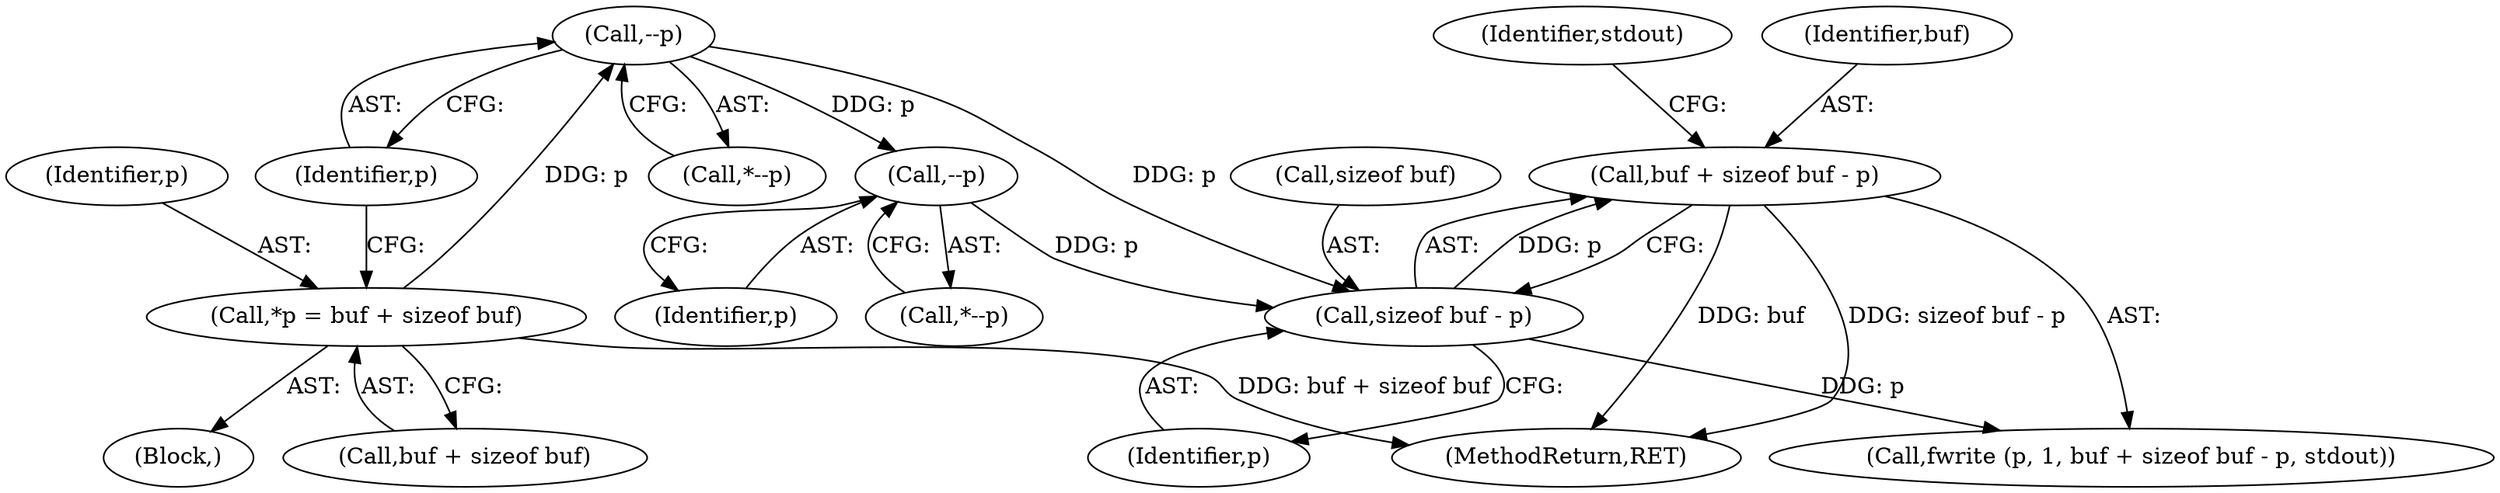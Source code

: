 digraph "0_savannah_8fcf61523644df42e1905c81bed26838e0b04f91@API" {
"1000699" [label="(Call,buf + sizeof buf - p)"];
"1000701" [label="(Call,sizeof buf - p)"];
"1000668" [label="(Call,--p)"];
"1000658" [label="(Call,*p = buf + sizeof buf)"];
"1000691" [label="(Call,--p)"];
"1000690" [label="(Call,*--p)"];
"1000668" [label="(Call,--p)"];
"1000692" [label="(Identifier,p)"];
"1000696" [label="(Call,fwrite (p, 1, buf + sizeof buf - p, stdout))"];
"1000701" [label="(Call,sizeof buf - p)"];
"1000699" [label="(Call,buf + sizeof buf - p)"];
"1000700" [label="(Identifier,buf)"];
"1000691" [label="(Call,--p)"];
"1000705" [label="(Identifier,stdout)"];
"1000667" [label="(Call,*--p)"];
"1001408" [label="(MethodReturn,RET)"];
"1000669" [label="(Identifier,p)"];
"1000704" [label="(Identifier,p)"];
"1000658" [label="(Call,*p = buf + sizeof buf)"];
"1000659" [label="(Identifier,p)"];
"1000702" [label="(Call,sizeof buf)"];
"1000655" [label="(Block,)"];
"1000660" [label="(Call,buf + sizeof buf)"];
"1000699" -> "1000696"  [label="AST: "];
"1000699" -> "1000701"  [label="CFG: "];
"1000700" -> "1000699"  [label="AST: "];
"1000701" -> "1000699"  [label="AST: "];
"1000705" -> "1000699"  [label="CFG: "];
"1000699" -> "1001408"  [label="DDG: buf"];
"1000699" -> "1001408"  [label="DDG: sizeof buf - p"];
"1000701" -> "1000699"  [label="DDG: p"];
"1000701" -> "1000704"  [label="CFG: "];
"1000702" -> "1000701"  [label="AST: "];
"1000704" -> "1000701"  [label="AST: "];
"1000701" -> "1000696"  [label="DDG: p"];
"1000668" -> "1000701"  [label="DDG: p"];
"1000691" -> "1000701"  [label="DDG: p"];
"1000668" -> "1000667"  [label="AST: "];
"1000668" -> "1000669"  [label="CFG: "];
"1000669" -> "1000668"  [label="AST: "];
"1000667" -> "1000668"  [label="CFG: "];
"1000658" -> "1000668"  [label="DDG: p"];
"1000668" -> "1000691"  [label="DDG: p"];
"1000658" -> "1000655"  [label="AST: "];
"1000658" -> "1000660"  [label="CFG: "];
"1000659" -> "1000658"  [label="AST: "];
"1000660" -> "1000658"  [label="AST: "];
"1000669" -> "1000658"  [label="CFG: "];
"1000658" -> "1001408"  [label="DDG: buf + sizeof buf"];
"1000691" -> "1000690"  [label="AST: "];
"1000691" -> "1000692"  [label="CFG: "];
"1000692" -> "1000691"  [label="AST: "];
"1000690" -> "1000691"  [label="CFG: "];
}
